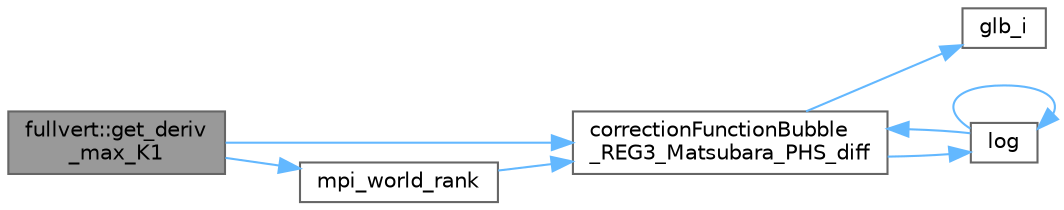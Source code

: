 digraph "fullvert::get_deriv_max_K1"
{
 // INTERACTIVE_SVG=YES
 // LATEX_PDF_SIZE
  bgcolor="transparent";
  edge [fontname=Helvetica,fontsize=10,labelfontname=Helvetica,labelfontsize=10];
  node [fontname=Helvetica,fontsize=10,shape=box,height=0.2,width=0.4];
  rankdir="LR";
  Node1 [id="Node000001",label="fullvert::get_deriv\l_max_K1",height=0.2,width=0.4,color="gray40", fillcolor="grey60", style="filled", fontcolor="black",tooltip="Diagnostic functions:"];
  Node1 -> Node2 [id="edge1_Node000001_Node000002",color="steelblue1",style="solid",tooltip=" "];
  Node2 [id="Node000002",label="correctionFunctionBubble\l_REG3_Matsubara_PHS_diff",height=0.2,width=0.4,color="grey40", fillcolor="white", style="filled",URL="$dd/dea/bubble__corrections_8hpp.html#aff27784f97591f505f77ff0065ab57af",tooltip=" "];
  Node2 -> Node3 [id="edge2_Node000002_Node000003",color="steelblue1",style="solid",tooltip=" "];
  Node3 [id="Node000003",label="glb_i",height=0.2,width=0.4,color="grey40", fillcolor="white", style="filled",URL="$d7/d59/data__structures_8hpp.html#ae0c8f095bd2588bb4d374b002c94a90d",tooltip=" "];
  Node2 -> Node4 [id="edge3_Node000002_Node000004",color="steelblue1",style="solid",tooltip=" "];
  Node4 [id="Node000004",label="log",height=0.2,width=0.4,color="grey40", fillcolor="white", style="filled",URL="$d7/d43/KramersKronig_8c_09_09.html#ad9512117c829517886f44895ef9ece90",tooltip=" "];
  Node4 -> Node2 [id="edge4_Node000004_Node000002",color="steelblue1",style="solid",tooltip=" "];
  Node4 -> Node4 [id="edge5_Node000004_Node000004",color="steelblue1",style="solid",tooltip=" "];
  Node1 -> Node5 [id="edge6_Node000001_Node000005",color="steelblue1",style="solid",tooltip=" "];
  Node5 [id="Node000005",label="mpi_world_rank",height=0.2,width=0.4,color="grey40", fillcolor="white", style="filled",URL="$d4/dda/mpi__setup_8c_09_09.html#a191972e98e51a56d90e8e5f750496c7d",tooltip=" "];
  Node5 -> Node2 [id="edge7_Node000005_Node000002",color="steelblue1",style="solid",tooltip=" "];
}
